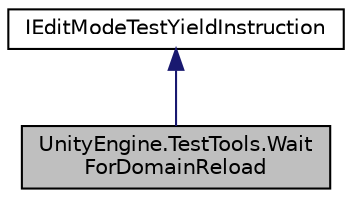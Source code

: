 digraph "UnityEngine.TestTools.WaitForDomainReload"
{
 // LATEX_PDF_SIZE
  edge [fontname="Helvetica",fontsize="10",labelfontname="Helvetica",labelfontsize="10"];
  node [fontname="Helvetica",fontsize="10",shape=record];
  Node1 [label="UnityEngine.TestTools.Wait\lForDomainReload",height=0.2,width=0.4,color="black", fillcolor="grey75", style="filled", fontcolor="black",tooltip=" "];
  Node2 -> Node1 [dir="back",color="midnightblue",fontsize="10",style="solid",fontname="Helvetica"];
  Node2 [label="IEditModeTestYieldInstruction",height=0.2,width=0.4,color="black", fillcolor="white", style="filled",URL="$interface_unity_engine_1_1_test_tools_1_1_i_edit_mode_test_yield_instruction.html",tooltip=" "];
}
